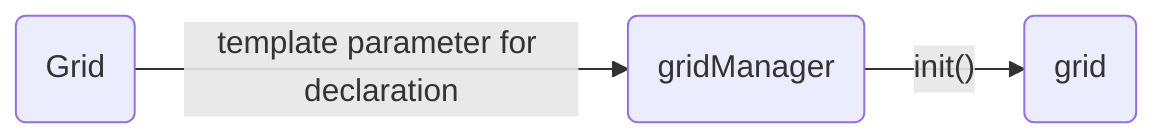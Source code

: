 flowchart LR
    A(Grid) -->|"template parameter for declaration"| B(gridManager)
    B -->|"init()"| C(grid)
    click A "./grid.html"
    click B "./gridmanager.html"
    click C "./grid.html"